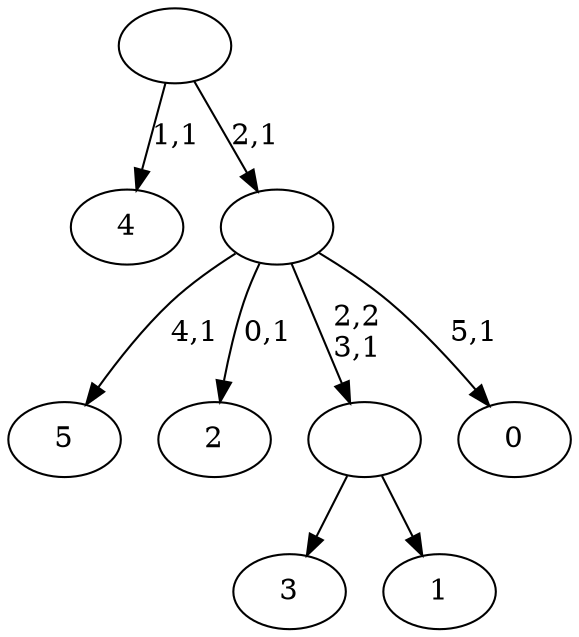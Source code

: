 digraph T {
	12 [label="5"]
	10 [label="4"]
	8 [label="3"]
	7 [label="2"]
	5 [label="1"]
	4 [label=""]
	3 [label="0"]
	1 [label=""]
	0 [label=""]
	4 -> 8 [label=""]
	4 -> 5 [label=""]
	1 -> 3 [label="5,1"]
	1 -> 7 [label="0,1"]
	1 -> 12 [label="4,1"]
	1 -> 4 [label="2,2\n3,1"]
	0 -> 10 [label="1,1"]
	0 -> 1 [label="2,1"]
}
